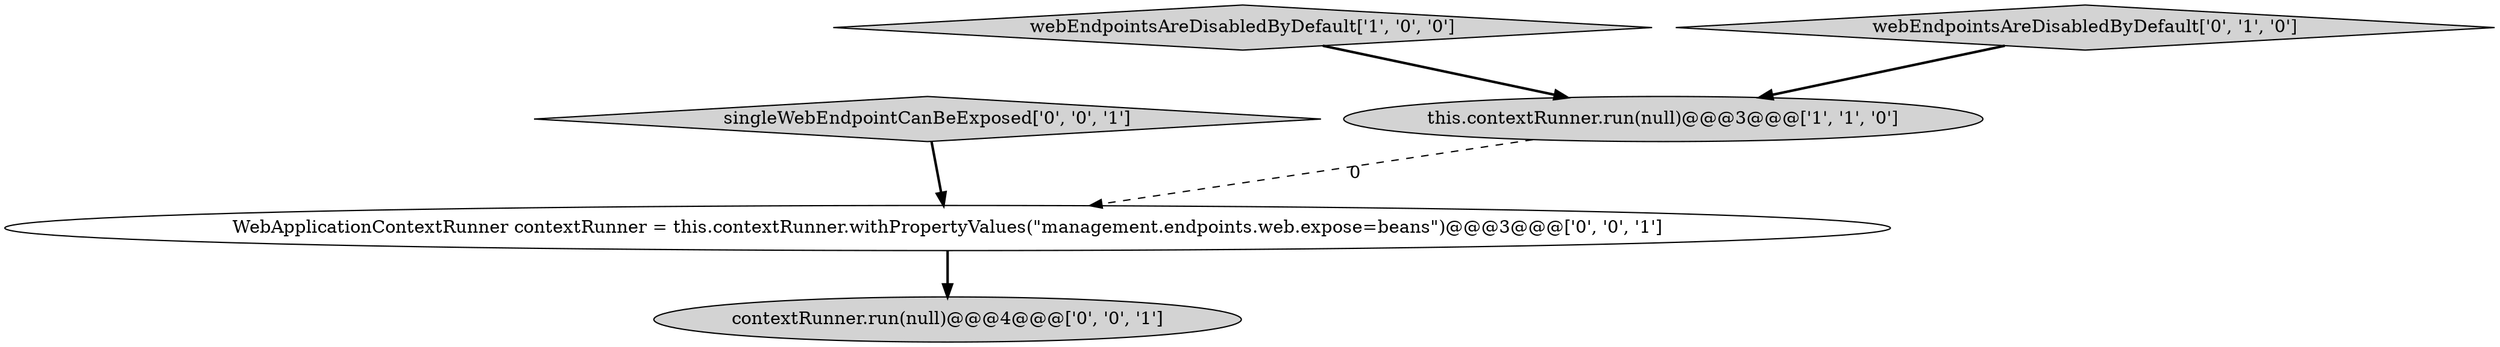digraph {
4 [style = filled, label = "contextRunner.run(null)@@@4@@@['0', '0', '1']", fillcolor = lightgray, shape = ellipse image = "AAA0AAABBB3BBB"];
0 [style = filled, label = "webEndpointsAreDisabledByDefault['1', '0', '0']", fillcolor = lightgray, shape = diamond image = "AAA0AAABBB1BBB"];
5 [style = filled, label = "singleWebEndpointCanBeExposed['0', '0', '1']", fillcolor = lightgray, shape = diamond image = "AAA0AAABBB3BBB"];
2 [style = filled, label = "webEndpointsAreDisabledByDefault['0', '1', '0']", fillcolor = lightgray, shape = diamond image = "AAA0AAABBB2BBB"];
1 [style = filled, label = "this.contextRunner.run(null)@@@3@@@['1', '1', '0']", fillcolor = lightgray, shape = ellipse image = "AAA0AAABBB1BBB"];
3 [style = filled, label = "WebApplicationContextRunner contextRunner = this.contextRunner.withPropertyValues(\"management.endpoints.web.expose=beans\")@@@3@@@['0', '0', '1']", fillcolor = white, shape = ellipse image = "AAA0AAABBB3BBB"];
5->3 [style = bold, label=""];
1->3 [style = dashed, label="0"];
3->4 [style = bold, label=""];
0->1 [style = bold, label=""];
2->1 [style = bold, label=""];
}
